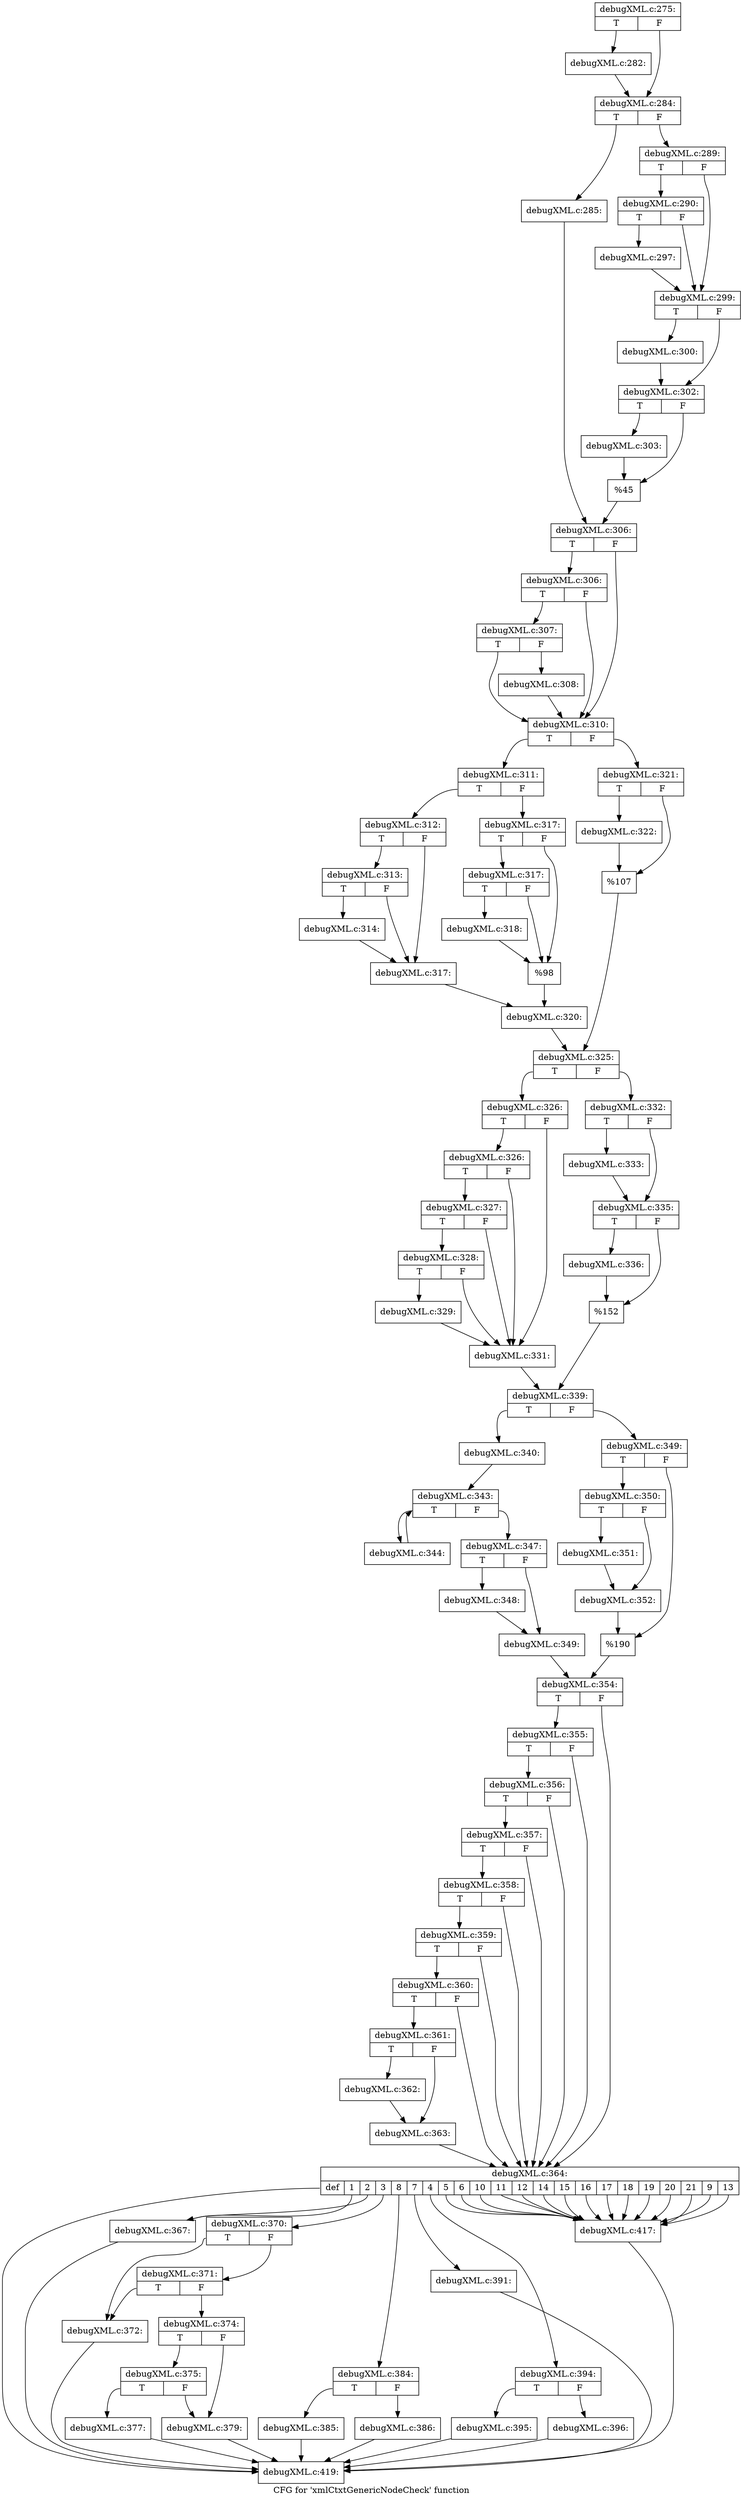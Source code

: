 digraph "CFG for 'xmlCtxtGenericNodeCheck' function" {
	label="CFG for 'xmlCtxtGenericNodeCheck' function";

	Node0x4ab32a0 [shape=record,label="{debugXML.c:275:|{<s0>T|<s1>F}}"];
	Node0x4ab32a0:s0 -> Node0x4ab44e0;
	Node0x4ab32a0:s1 -> Node0x4ab51a0;
	Node0x4ab44e0 [shape=record,label="{debugXML.c:282:}"];
	Node0x4ab44e0 -> Node0x4ab51a0;
	Node0x4ab51a0 [shape=record,label="{debugXML.c:284:|{<s0>T|<s1>F}}"];
	Node0x4ab51a0:s0 -> Node0x4ab59e0;
	Node0x4ab51a0:s1 -> Node0x4ab5a80;
	Node0x4ab59e0 [shape=record,label="{debugXML.c:285:}"];
	Node0x4ab59e0 -> Node0x4ab5a30;
	Node0x4ab5a80 [shape=record,label="{debugXML.c:289:|{<s0>T|<s1>F}}"];
	Node0x4ab5a80:s0 -> Node0x4ab6e60;
	Node0x4ab5a80:s1 -> Node0x4ab6e10;
	Node0x4ab6e60 [shape=record,label="{debugXML.c:290:|{<s0>T|<s1>F}}"];
	Node0x4ab6e60:s0 -> Node0x4ab6dc0;
	Node0x4ab6e60:s1 -> Node0x4ab6e10;
	Node0x4ab6dc0 [shape=record,label="{debugXML.c:297:}"];
	Node0x4ab6dc0 -> Node0x4ab6e10;
	Node0x4ab6e10 [shape=record,label="{debugXML.c:299:|{<s0>T|<s1>F}}"];
	Node0x4ab6e10:s0 -> Node0x4ab7880;
	Node0x4ab6e10:s1 -> Node0x4ab78d0;
	Node0x4ab7880 [shape=record,label="{debugXML.c:300:}"];
	Node0x4ab7880 -> Node0x4ab78d0;
	Node0x4ab78d0 [shape=record,label="{debugXML.c:302:|{<s0>T|<s1>F}}"];
	Node0x4ab78d0:s0 -> Node0x4ab8020;
	Node0x4ab78d0:s1 -> Node0x4ab8070;
	Node0x4ab8020 [shape=record,label="{debugXML.c:303:}"];
	Node0x4ab8020 -> Node0x4ab8070;
	Node0x4ab8070 [shape=record,label="{%45}"];
	Node0x4ab8070 -> Node0x4ab5a30;
	Node0x4ab5a30 [shape=record,label="{debugXML.c:306:|{<s0>T|<s1>F}}"];
	Node0x4ab5a30:s0 -> Node0x4ab8aa0;
	Node0x4ab5a30:s1 -> Node0x4ab89d0;
	Node0x4ab8aa0 [shape=record,label="{debugXML.c:306:|{<s0>T|<s1>F}}"];
	Node0x4ab8aa0:s0 -> Node0x4ab8a20;
	Node0x4ab8aa0:s1 -> Node0x4ab89d0;
	Node0x4ab8a20 [shape=record,label="{debugXML.c:307:|{<s0>T|<s1>F}}"];
	Node0x4ab8a20:s0 -> Node0x4ab89d0;
	Node0x4ab8a20:s1 -> Node0x4ab8980;
	Node0x4ab8980 [shape=record,label="{debugXML.c:308:}"];
	Node0x4ab8980 -> Node0x4ab89d0;
	Node0x4ab89d0 [shape=record,label="{debugXML.c:310:|{<s0>T|<s1>F}}"];
	Node0x4ab89d0:s0 -> Node0x4ab9d70;
	Node0x4ab89d0:s1 -> Node0x4aba610;
	Node0x4ab9d70 [shape=record,label="{debugXML.c:311:|{<s0>T|<s1>F}}"];
	Node0x4ab9d70:s0 -> Node0x4aba9c0;
	Node0x4ab9d70:s1 -> Node0x4abaa60;
	Node0x4aba9c0 [shape=record,label="{debugXML.c:312:|{<s0>T|<s1>F}}"];
	Node0x4aba9c0:s0 -> Node0x4abaf10;
	Node0x4aba9c0:s1 -> Node0x4abaec0;
	Node0x4abaf10 [shape=record,label="{debugXML.c:313:|{<s0>T|<s1>F}}"];
	Node0x4abaf10:s0 -> Node0x4abae70;
	Node0x4abaf10:s1 -> Node0x4abaec0;
	Node0x4abae70 [shape=record,label="{debugXML.c:314:}"];
	Node0x4abae70 -> Node0x4abaec0;
	Node0x4abaec0 [shape=record,label="{debugXML.c:317:}"];
	Node0x4abaec0 -> Node0x4abaa10;
	Node0x4abaa60 [shape=record,label="{debugXML.c:317:|{<s0>T|<s1>F}}"];
	Node0x4abaa60:s0 -> Node0x4abbd90;
	Node0x4abaa60:s1 -> Node0x4abbd40;
	Node0x4abbd90 [shape=record,label="{debugXML.c:317:|{<s0>T|<s1>F}}"];
	Node0x4abbd90:s0 -> Node0x4abbcf0;
	Node0x4abbd90:s1 -> Node0x4abbd40;
	Node0x4abbcf0 [shape=record,label="{debugXML.c:318:}"];
	Node0x4abbcf0 -> Node0x4abbd40;
	Node0x4abbd40 [shape=record,label="{%98}"];
	Node0x4abbd40 -> Node0x4abaa10;
	Node0x4abaa10 [shape=record,label="{debugXML.c:320:}"];
	Node0x4abaa10 -> Node0x4aba5c0;
	Node0x4aba610 [shape=record,label="{debugXML.c:321:|{<s0>T|<s1>F}}"];
	Node0x4aba610:s0 -> Node0x4abcc00;
	Node0x4aba610:s1 -> Node0x4abcc50;
	Node0x4abcc00 [shape=record,label="{debugXML.c:322:}"];
	Node0x4abcc00 -> Node0x4abcc50;
	Node0x4abcc50 [shape=record,label="{%107}"];
	Node0x4abcc50 -> Node0x4aba5c0;
	Node0x4aba5c0 [shape=record,label="{debugXML.c:325:|{<s0>T|<s1>F}}"];
	Node0x4aba5c0:s0 -> Node0x4abd650;
	Node0x4aba5c0:s1 -> Node0x4abd6f0;
	Node0x4abd650 [shape=record,label="{debugXML.c:326:|{<s0>T|<s1>F}}"];
	Node0x4abd650:s0 -> Node0x4abdd00;
	Node0x4abd650:s1 -> Node0x4abdbb0;
	Node0x4abdd00 [shape=record,label="{debugXML.c:326:|{<s0>T|<s1>F}}"];
	Node0x4abdd00:s0 -> Node0x4abdc80;
	Node0x4abdd00:s1 -> Node0x4abdbb0;
	Node0x4abdc80 [shape=record,label="{debugXML.c:327:|{<s0>T|<s1>F}}"];
	Node0x4abdc80:s0 -> Node0x4abdc00;
	Node0x4abdc80:s1 -> Node0x4abdbb0;
	Node0x4abdc00 [shape=record,label="{debugXML.c:328:|{<s0>T|<s1>F}}"];
	Node0x4abdc00:s0 -> Node0x4abdb60;
	Node0x4abdc00:s1 -> Node0x4abdbb0;
	Node0x4abdb60 [shape=record,label="{debugXML.c:329:}"];
	Node0x4abdb60 -> Node0x4abdbb0;
	Node0x4abdbb0 [shape=record,label="{debugXML.c:331:}"];
	Node0x4abdbb0 -> Node0x4abd6a0;
	Node0x4abd6f0 [shape=record,label="{debugXML.c:332:|{<s0>T|<s1>F}}"];
	Node0x4abd6f0:s0 -> Node0x4abf2d0;
	Node0x4abd6f0:s1 -> Node0x4abf320;
	Node0x4abf2d0 [shape=record,label="{debugXML.c:333:}"];
	Node0x4abf2d0 -> Node0x4abf320;
	Node0x4abf320 [shape=record,label="{debugXML.c:335:|{<s0>T|<s1>F}}"];
	Node0x4abf320:s0 -> Node0x4abfd30;
	Node0x4abf320:s1 -> Node0x4abfd80;
	Node0x4abfd30 [shape=record,label="{debugXML.c:336:}"];
	Node0x4abfd30 -> Node0x4abfd80;
	Node0x4abfd80 [shape=record,label="{%152}"];
	Node0x4abfd80 -> Node0x4abd6a0;
	Node0x4abd6a0 [shape=record,label="{debugXML.c:339:|{<s0>T|<s1>F}}"];
	Node0x4abd6a0:s0 -> Node0x4ac0800;
	Node0x4abd6a0:s1 -> Node0x4ac08a0;
	Node0x4ac0800 [shape=record,label="{debugXML.c:340:}"];
	Node0x4ac0800 -> Node0x4ac1230;
	Node0x4ac1230 [shape=record,label="{debugXML.c:343:|{<s0>T|<s1>F}}"];
	Node0x4ac1230:s0 -> Node0x4ac1620;
	Node0x4ac1230:s1 -> Node0x4ac1450;
	Node0x4ac1620 [shape=record,label="{debugXML.c:344:}"];
	Node0x4ac1620 -> Node0x4ac1230;
	Node0x4ac1450 [shape=record,label="{debugXML.c:347:|{<s0>T|<s1>F}}"];
	Node0x4ac1450:s0 -> Node0x4ac2030;
	Node0x4ac1450:s1 -> Node0x4ac2360;
	Node0x4ac2030 [shape=record,label="{debugXML.c:348:}"];
	Node0x4ac2030 -> Node0x4ac2360;
	Node0x4ac2360 [shape=record,label="{debugXML.c:349:}"];
	Node0x4ac2360 -> Node0x4ac0850;
	Node0x4ac08a0 [shape=record,label="{debugXML.c:349:|{<s0>T|<s1>F}}"];
	Node0x4ac08a0:s0 -> Node0x4ac2d60;
	Node0x4ac08a0:s1 -> Node0x4ac2db0;
	Node0x4ac2d60 [shape=record,label="{debugXML.c:350:|{<s0>T|<s1>F}}"];
	Node0x4ac2d60:s0 -> Node0x4ac3220;
	Node0x4ac2d60:s1 -> Node0x4ac3270;
	Node0x4ac3220 [shape=record,label="{debugXML.c:351:}"];
	Node0x4ac3220 -> Node0x4ac3270;
	Node0x4ac3270 [shape=record,label="{debugXML.c:352:}"];
	Node0x4ac3270 -> Node0x4ac2db0;
	Node0x4ac2db0 [shape=record,label="{%190}"];
	Node0x4ac2db0 -> Node0x4ac0850;
	Node0x4ac0850 [shape=record,label="{debugXML.c:354:|{<s0>T|<s1>F}}"];
	Node0x4ac0850:s0 -> Node0x4ac3ef0;
	Node0x4ac0850:s1 -> Node0x4ac3c20;
	Node0x4ac3ef0 [shape=record,label="{debugXML.c:355:|{<s0>T|<s1>F}}"];
	Node0x4ac3ef0:s0 -> Node0x4ac3e70;
	Node0x4ac3ef0:s1 -> Node0x4ac3c20;
	Node0x4ac3e70 [shape=record,label="{debugXML.c:356:|{<s0>T|<s1>F}}"];
	Node0x4ac3e70:s0 -> Node0x4ac3df0;
	Node0x4ac3e70:s1 -> Node0x4ac3c20;
	Node0x4ac3df0 [shape=record,label="{debugXML.c:357:|{<s0>T|<s1>F}}"];
	Node0x4ac3df0:s0 -> Node0x4ac3d70;
	Node0x4ac3df0:s1 -> Node0x4ac3c20;
	Node0x4ac3d70 [shape=record,label="{debugXML.c:358:|{<s0>T|<s1>F}}"];
	Node0x4ac3d70:s0 -> Node0x4ac3cf0;
	Node0x4ac3d70:s1 -> Node0x4ac3c20;
	Node0x4ac3cf0 [shape=record,label="{debugXML.c:359:|{<s0>T|<s1>F}}"];
	Node0x4ac3cf0:s0 -> Node0x4ac3c70;
	Node0x4ac3cf0:s1 -> Node0x4ac3c20;
	Node0x4ac3c70 [shape=record,label="{debugXML.c:360:|{<s0>T|<s1>F}}"];
	Node0x4ac3c70:s0 -> Node0x4ac3bd0;
	Node0x4ac3c70:s1 -> Node0x4ac3c20;
	Node0x4ac3bd0 [shape=record,label="{debugXML.c:361:|{<s0>T|<s1>F}}"];
	Node0x4ac3bd0:s0 -> Node0x4ac56b0;
	Node0x4ac3bd0:s1 -> Node0x4ac5700;
	Node0x4ac56b0 [shape=record,label="{debugXML.c:362:}"];
	Node0x4ac56b0 -> Node0x4ac5700;
	Node0x4ac5700 [shape=record,label="{debugXML.c:363:}"];
	Node0x4ac5700 -> Node0x4ac3c20;
	Node0x4ac3c20 [shape=record,label="{debugXML.c:364:|{<s0>def|<s1>1|<s2>2|<s3>3|<s4>8|<s5>7|<s6>4|<s7>5|<s8>6|<s9>10|<s10>11|<s11>12|<s12>14|<s13>15|<s14>16|<s15>17|<s16>18|<s17>19|<s18>20|<s19>21|<s20>9|<s21>13}}"];
	Node0x4ac3c20:s0 -> Node0x4ac61b0;
	Node0x4ac3c20:s1 -> Node0x4ac6890;
	Node0x4ac3c20:s2 -> Node0x4ac6890;
	Node0x4ac3c20:s3 -> Node0x48de6c0;
	Node0x4ac3c20:s4 -> Node0x470e680;
	Node0x4ac3c20:s5 -> Node0x4ac9a00;
	Node0x4ac3c20:s6 -> Node0x4ac9e00;
	Node0x4ac3c20:s7 -> Node0x4aca8e0;
	Node0x4ac3c20:s8 -> Node0x4aca8e0;
	Node0x4ac3c20:s9 -> Node0x4aca8e0;
	Node0x4ac3c20:s10 -> Node0x4aca8e0;
	Node0x4ac3c20:s11 -> Node0x4aca8e0;
	Node0x4ac3c20:s12 -> Node0x4aca8e0;
	Node0x4ac3c20:s13 -> Node0x4aca8e0;
	Node0x4ac3c20:s14 -> Node0x4aca8e0;
	Node0x4ac3c20:s15 -> Node0x4aca8e0;
	Node0x4ac3c20:s16 -> Node0x4aca8e0;
	Node0x4ac3c20:s17 -> Node0x4aca8e0;
	Node0x4ac3c20:s18 -> Node0x4aca8e0;
	Node0x4ac3c20:s19 -> Node0x4aca8e0;
	Node0x4ac3c20:s20 -> Node0x4aca8e0;
	Node0x4ac3c20:s21 -> Node0x4aca8e0;
	Node0x4ac6890 [shape=record,label="{debugXML.c:367:}"];
	Node0x4ac6890 -> Node0x4ac61b0;
	Node0x48de6c0 [shape=record,label="{debugXML.c:370:|{<s0>T|<s1>F}}"];
	Node0x48de6c0:s0 -> Node0x4ac5e80;
	Node0x48de6c0:s1 -> Node0x4ac6d40;
	Node0x4ac6d40 [shape=record,label="{debugXML.c:371:|{<s0>T|<s1>F}}"];
	Node0x4ac6d40:s0 -> Node0x4ac5e80;
	Node0x4ac6d40:s1 -> Node0x4ac6b50;
	Node0x4ac5e80 [shape=record,label="{debugXML.c:372:}"];
	Node0x4ac5e80 -> Node0x4ac61b0;
	Node0x4ac6b50 [shape=record,label="{debugXML.c:374:|{<s0>T|<s1>F}}"];
	Node0x4ac6b50:s0 -> Node0x4ac7810;
	Node0x4ac6b50:s1 -> Node0x4ac77c0;
	Node0x4ac7810 [shape=record,label="{debugXML.c:375:|{<s0>T|<s1>F}}"];
	Node0x4ac7810:s0 -> Node0x4ac7770;
	Node0x4ac7810:s1 -> Node0x4ac77c0;
	Node0x4ac7770 [shape=record,label="{debugXML.c:377:}"];
	Node0x4ac7770 -> Node0x4ac61b0;
	Node0x4ac77c0 [shape=record,label="{debugXML.c:379:}"];
	Node0x4ac77c0 -> Node0x4ac61b0;
	Node0x470e680 [shape=record,label="{debugXML.c:384:|{<s0>T|<s1>F}}"];
	Node0x470e680:s0 -> Node0x4ac8220;
	Node0x470e680:s1 -> Node0x4ac8490;
	Node0x4ac8220 [shape=record,label="{debugXML.c:385:}"];
	Node0x4ac8220 -> Node0x4ac61b0;
	Node0x4ac8490 [shape=record,label="{debugXML.c:386:}"];
	Node0x4ac8490 -> Node0x4ac61b0;
	Node0x4ac9a00 [shape=record,label="{debugXML.c:391:}"];
	Node0x4ac9a00 -> Node0x4ac61b0;
	Node0x4ac9e00 [shape=record,label="{debugXML.c:394:|{<s0>T|<s1>F}}"];
	Node0x4ac9e00:s0 -> Node0x4ac9eb0;
	Node0x4ac9e00:s1 -> Node0x4ac9f00;
	Node0x4ac9eb0 [shape=record,label="{debugXML.c:395:}"];
	Node0x4ac9eb0 -> Node0x4ac61b0;
	Node0x4ac9f00 [shape=record,label="{debugXML.c:396:}"];
	Node0x4ac9f00 -> Node0x4ac61b0;
	Node0x4aca8e0 [shape=record,label="{debugXML.c:417:}"];
	Node0x4aca8e0 -> Node0x4ac61b0;
	Node0x4ac61b0 [shape=record,label="{debugXML.c:419:}"];
}
